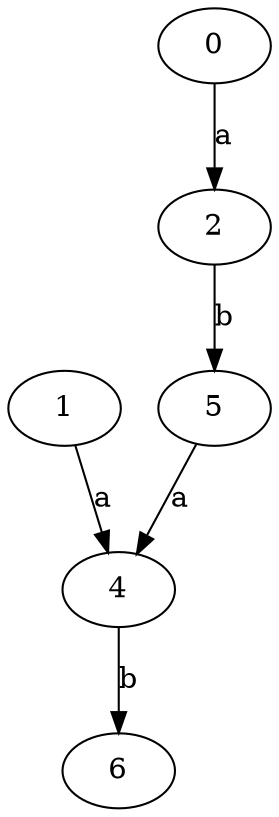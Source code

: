 strict digraph  {
1;
2;
4;
0;
5;
6;
1 -> 4  [label=a];
2 -> 5  [label=b];
4 -> 6  [label=b];
0 -> 2  [label=a];
5 -> 4  [label=a];
}
